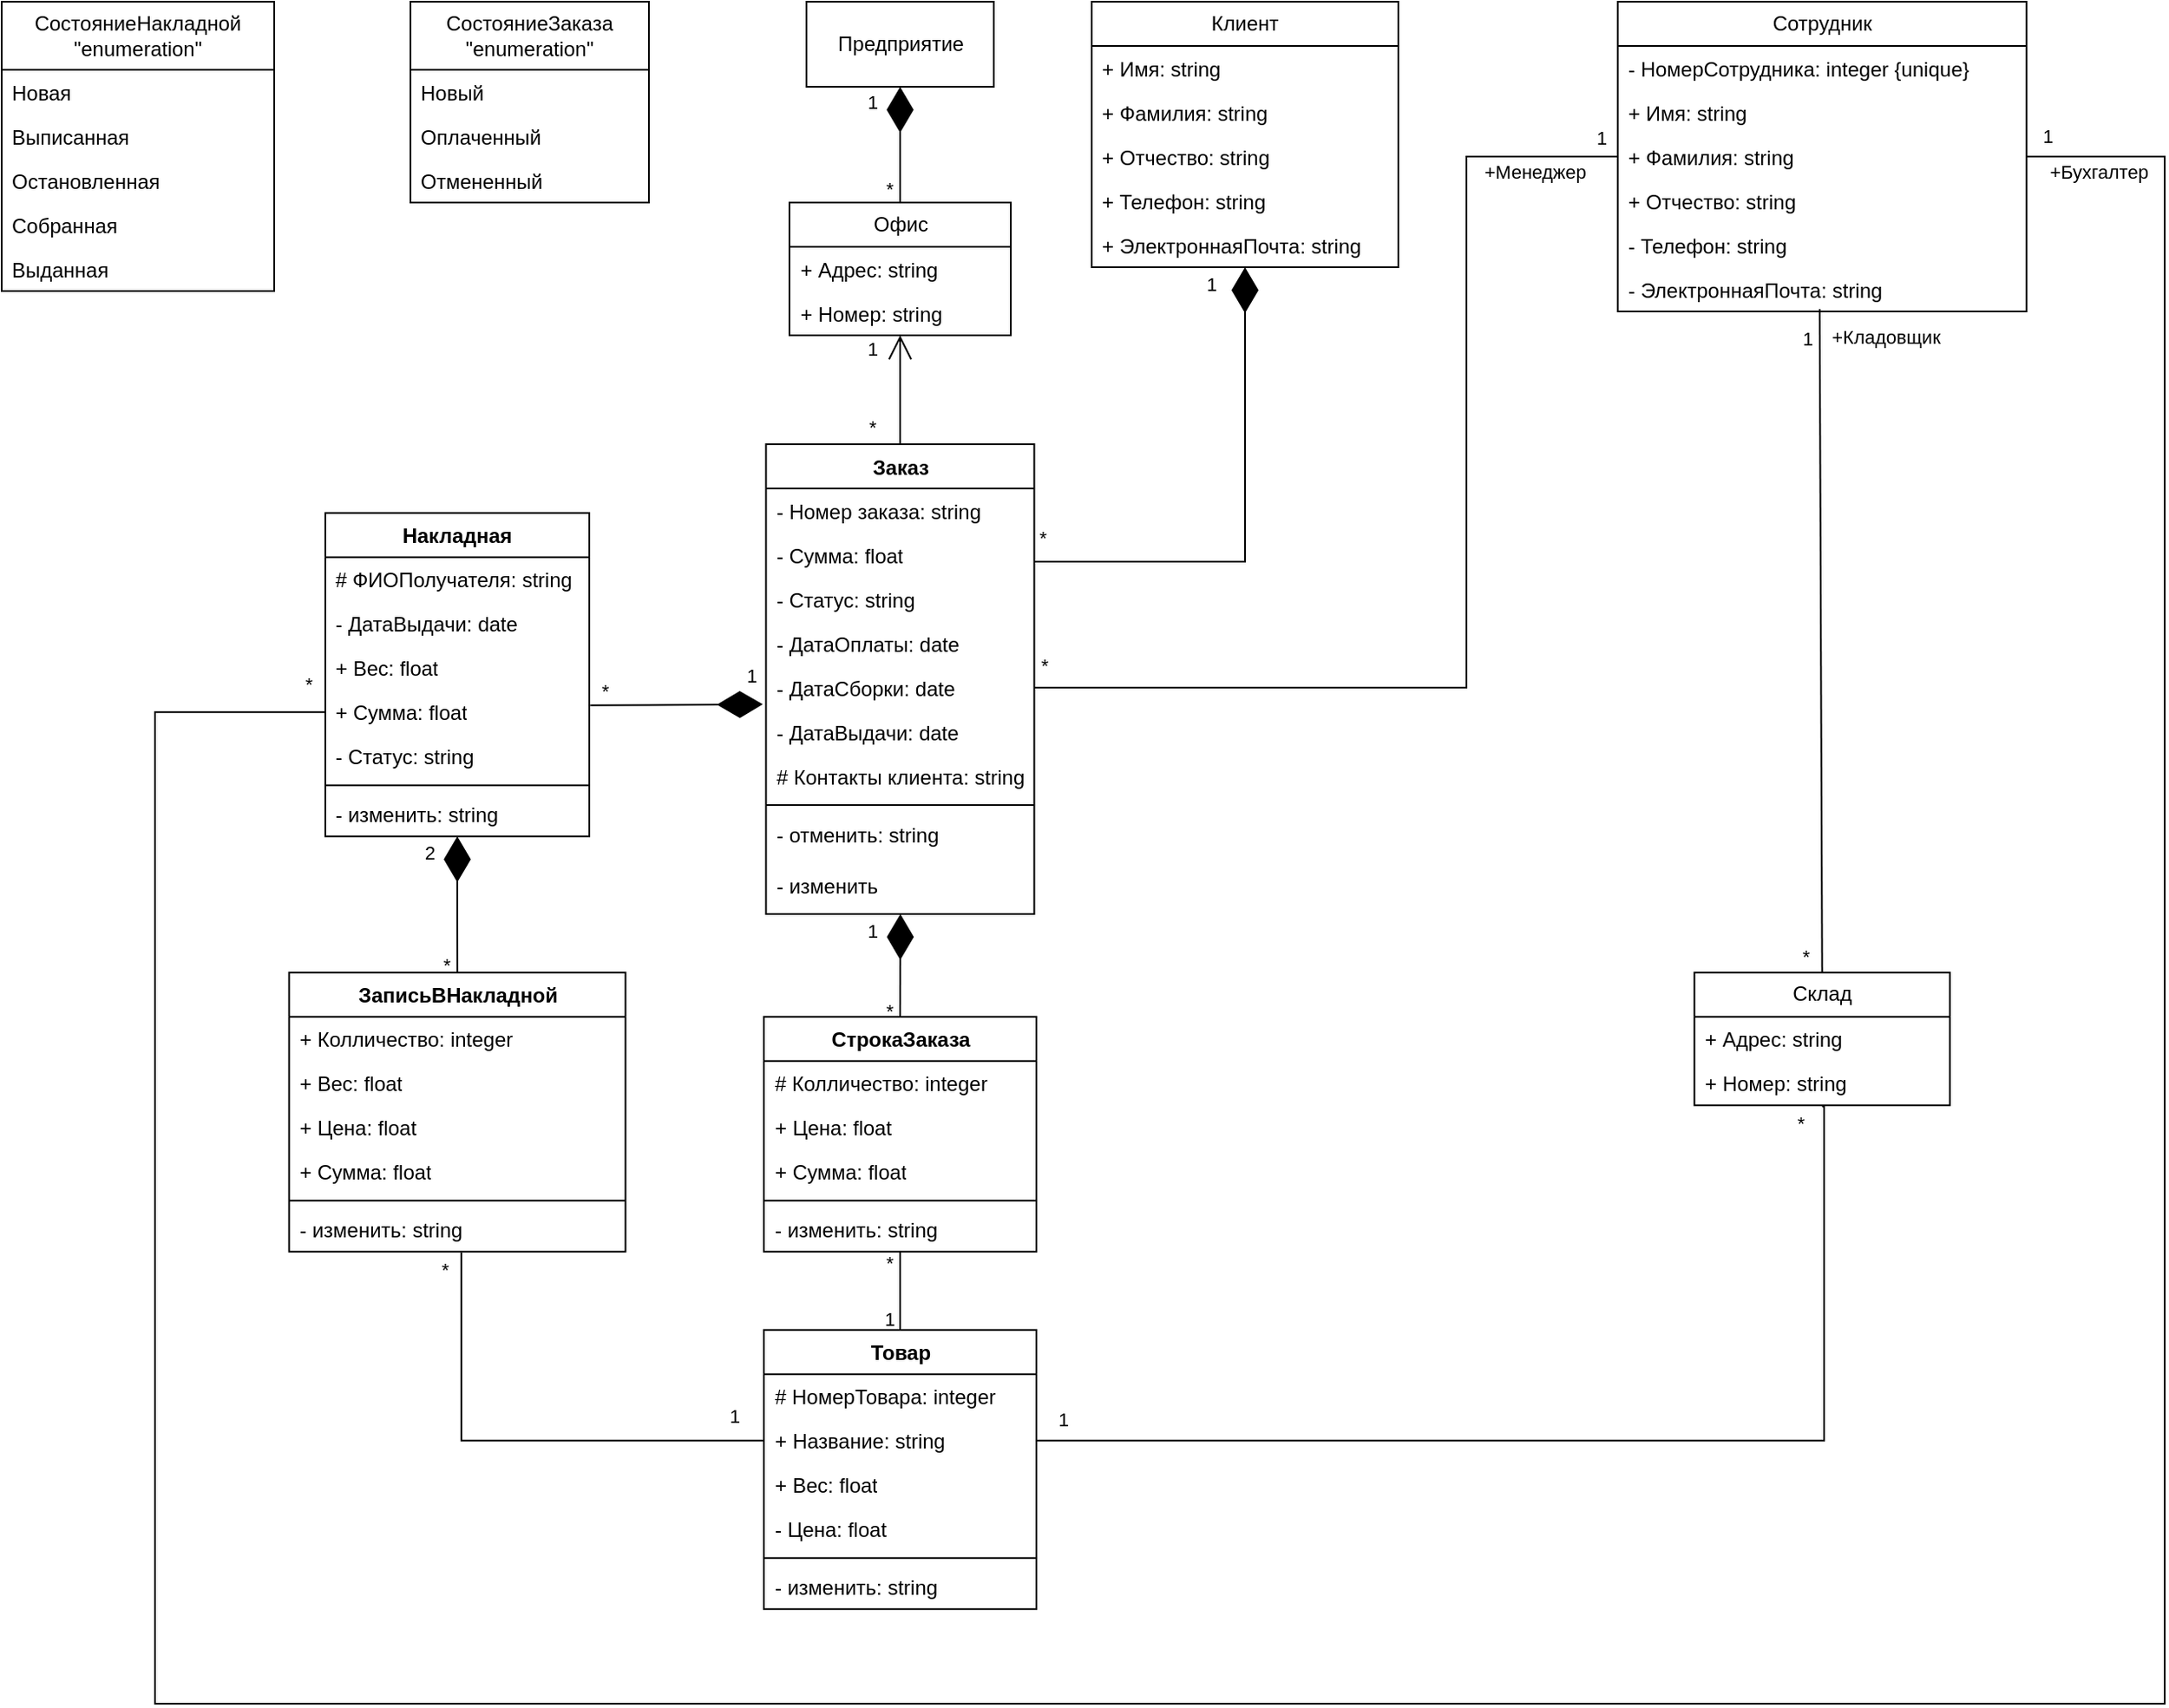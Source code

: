 <mxfile version="22.0.0" type="device">
  <diagram id="C5RBs43oDa-KdzZeNtuy" name="Page-1">
    <mxGraphModel dx="2600" dy="-134" grid="1" gridSize="10" guides="1" tooltips="1" connect="1" arrows="1" fold="1" page="1" pageScale="1" pageWidth="827" pageHeight="1169" math="0" shadow="0">
      <root>
        <mxCell id="WIyWlLk6GJQsqaUBKTNV-0" />
        <mxCell id="WIyWlLk6GJQsqaUBKTNV-1" parent="WIyWlLk6GJQsqaUBKTNV-0" />
        <mxCell id="Tn6t3iw6MKEgkCewYejQ-16" value="Предприятие" style="html=1;whiteSpace=wrap;" parent="WIyWlLk6GJQsqaUBKTNV-1" vertex="1">
          <mxGeometry x="282.5" y="1210" width="110" height="50" as="geometry" />
        </mxCell>
        <mxCell id="Tn6t3iw6MKEgkCewYejQ-17" value="" style="endArrow=diamondThin;endFill=1;endSize=24;html=1;rounded=0;entryX=0.5;entryY=1;entryDx=0;entryDy=0;exitX=0.5;exitY=0;exitDx=0;exitDy=0;" parent="WIyWlLk6GJQsqaUBKTNV-1" source="Tn6t3iw6MKEgkCewYejQ-18" target="Tn6t3iw6MKEgkCewYejQ-16" edge="1">
          <mxGeometry width="160" relative="1" as="geometry">
            <mxPoint x="337.5" y="1310" as="sourcePoint" />
            <mxPoint x="422.5" y="1230" as="targetPoint" />
          </mxGeometry>
        </mxCell>
        <mxCell id="on8kxxW5Bsh7hw02LqHn-19" value="1" style="edgeLabel;html=1;align=center;verticalAlign=middle;resizable=0;points=[];" vertex="1" connectable="0" parent="Tn6t3iw6MKEgkCewYejQ-17">
          <mxGeometry x="0.781" y="3" relative="1" as="geometry">
            <mxPoint x="-14" y="1" as="offset" />
          </mxGeometry>
        </mxCell>
        <mxCell id="on8kxxW5Bsh7hw02LqHn-20" value="*" style="edgeLabel;html=1;align=center;verticalAlign=middle;resizable=0;points=[];" vertex="1" connectable="0" parent="Tn6t3iw6MKEgkCewYejQ-17">
          <mxGeometry x="-0.752" y="1" relative="1" as="geometry">
            <mxPoint x="-6" as="offset" />
          </mxGeometry>
        </mxCell>
        <mxCell id="Tn6t3iw6MKEgkCewYejQ-18" value="Офис" style="swimlane;fontStyle=0;childLayout=stackLayout;horizontal=1;startSize=26;fillColor=none;horizontalStack=0;resizeParent=1;resizeParentMax=0;resizeLast=0;collapsible=1;marginBottom=0;whiteSpace=wrap;html=1;" parent="WIyWlLk6GJQsqaUBKTNV-1" vertex="1">
          <mxGeometry x="272.5" y="1328" width="130" height="78" as="geometry" />
        </mxCell>
        <mxCell id="Tn6t3iw6MKEgkCewYejQ-19" value="+ Адрес: string" style="text;strokeColor=none;fillColor=none;align=left;verticalAlign=top;spacingLeft=4;spacingRight=4;overflow=hidden;rotatable=0;points=[[0,0.5],[1,0.5]];portConstraint=eastwest;whiteSpace=wrap;html=1;" parent="Tn6t3iw6MKEgkCewYejQ-18" vertex="1">
          <mxGeometry y="26" width="130" height="26" as="geometry" />
        </mxCell>
        <mxCell id="Tn6t3iw6MKEgkCewYejQ-20" value="+ Номер: string" style="text;strokeColor=none;fillColor=none;align=left;verticalAlign=top;spacingLeft=4;spacingRight=4;overflow=hidden;rotatable=0;points=[[0,0.5],[1,0.5]];portConstraint=eastwest;whiteSpace=wrap;html=1;" parent="Tn6t3iw6MKEgkCewYejQ-18" vertex="1">
          <mxGeometry y="52" width="130" height="26" as="geometry" />
        </mxCell>
        <mxCell id="Tn6t3iw6MKEgkCewYejQ-22" value="Клиент" style="swimlane;fontStyle=0;childLayout=stackLayout;horizontal=1;startSize=26;fillColor=none;horizontalStack=0;resizeParent=1;resizeParentMax=0;resizeLast=0;collapsible=1;marginBottom=0;whiteSpace=wrap;html=1;" parent="WIyWlLk6GJQsqaUBKTNV-1" vertex="1">
          <mxGeometry x="450" y="1210" width="180" height="156" as="geometry" />
        </mxCell>
        <mxCell id="Tn6t3iw6MKEgkCewYejQ-23" value="+ Имя: string" style="text;strokeColor=none;fillColor=none;align=left;verticalAlign=top;spacingLeft=4;spacingRight=4;overflow=hidden;rotatable=0;points=[[0,0.5],[1,0.5]];portConstraint=eastwest;whiteSpace=wrap;html=1;" parent="Tn6t3iw6MKEgkCewYejQ-22" vertex="1">
          <mxGeometry y="26" width="180" height="26" as="geometry" />
        </mxCell>
        <mxCell id="Tn6t3iw6MKEgkCewYejQ-24" value="+ Фамилия: string" style="text;strokeColor=none;fillColor=none;align=left;verticalAlign=top;spacingLeft=4;spacingRight=4;overflow=hidden;rotatable=0;points=[[0,0.5],[1,0.5]];portConstraint=eastwest;whiteSpace=wrap;html=1;" parent="Tn6t3iw6MKEgkCewYejQ-22" vertex="1">
          <mxGeometry y="52" width="180" height="26" as="geometry" />
        </mxCell>
        <mxCell id="Tn6t3iw6MKEgkCewYejQ-26" value="+ Отчество: string" style="text;strokeColor=none;fillColor=none;align=left;verticalAlign=top;spacingLeft=4;spacingRight=4;overflow=hidden;rotatable=0;points=[[0,0.5],[1,0.5]];portConstraint=eastwest;whiteSpace=wrap;html=1;" parent="Tn6t3iw6MKEgkCewYejQ-22" vertex="1">
          <mxGeometry y="78" width="180" height="26" as="geometry" />
        </mxCell>
        <mxCell id="Tn6t3iw6MKEgkCewYejQ-27" value="+ Телефон: string" style="text;strokeColor=none;fillColor=none;align=left;verticalAlign=top;spacingLeft=4;spacingRight=4;overflow=hidden;rotatable=0;points=[[0,0.5],[1,0.5]];portConstraint=eastwest;whiteSpace=wrap;html=1;" parent="Tn6t3iw6MKEgkCewYejQ-22" vertex="1">
          <mxGeometry y="104" width="180" height="26" as="geometry" />
        </mxCell>
        <mxCell id="Tn6t3iw6MKEgkCewYejQ-28" value="+ ЭлектроннаяПочта: string" style="text;strokeColor=none;fillColor=none;align=left;verticalAlign=top;spacingLeft=4;spacingRight=4;overflow=hidden;rotatable=0;points=[[0,0.5],[1,0.5]];portConstraint=eastwest;whiteSpace=wrap;html=1;" parent="Tn6t3iw6MKEgkCewYejQ-22" vertex="1">
          <mxGeometry y="130" width="180" height="26" as="geometry" />
        </mxCell>
        <mxCell id="Tn6t3iw6MKEgkCewYejQ-29" value="" style="endArrow=open;endFill=1;endSize=12;html=1;rounded=0;entryX=0.5;entryY=1;entryDx=0;entryDy=0;exitX=0.5;exitY=0;exitDx=0;exitDy=0;" parent="WIyWlLk6GJQsqaUBKTNV-1" source="Tn6t3iw6MKEgkCewYejQ-30" target="Tn6t3iw6MKEgkCewYejQ-18" edge="1">
          <mxGeometry width="160" relative="1" as="geometry">
            <mxPoint x="382.5" y="1430" as="sourcePoint" />
            <mxPoint x="532.5" y="1310" as="targetPoint" />
          </mxGeometry>
        </mxCell>
        <mxCell id="on8kxxW5Bsh7hw02LqHn-15" value="1" style="edgeLabel;html=1;align=center;verticalAlign=middle;resizable=0;points=[];" vertex="1" connectable="0" parent="Tn6t3iw6MKEgkCewYejQ-29">
          <mxGeometry x="0.744" y="-2" relative="1" as="geometry">
            <mxPoint x="-19" as="offset" />
          </mxGeometry>
        </mxCell>
        <mxCell id="on8kxxW5Bsh7hw02LqHn-16" value="*" style="edgeLabel;html=1;align=center;verticalAlign=middle;resizable=0;points=[];" vertex="1" connectable="0" parent="Tn6t3iw6MKEgkCewYejQ-29">
          <mxGeometry x="-0.639" y="2" relative="1" as="geometry">
            <mxPoint x="-15" y="1" as="offset" />
          </mxGeometry>
        </mxCell>
        <mxCell id="Tn6t3iw6MKEgkCewYejQ-30" value="Заказ" style="swimlane;fontStyle=1;align=center;verticalAlign=top;childLayout=stackLayout;horizontal=1;startSize=26;horizontalStack=0;resizeParent=1;resizeParentMax=0;resizeLast=0;collapsible=1;marginBottom=0;whiteSpace=wrap;html=1;" parent="WIyWlLk6GJQsqaUBKTNV-1" vertex="1">
          <mxGeometry x="258.75" y="1470" width="157.5" height="276" as="geometry" />
        </mxCell>
        <mxCell id="Tn6t3iw6MKEgkCewYejQ-31" value="- Номер заказа: string" style="text;strokeColor=none;fillColor=none;align=left;verticalAlign=top;spacingLeft=4;spacingRight=4;overflow=hidden;rotatable=0;points=[[0,0.5],[1,0.5]];portConstraint=eastwest;whiteSpace=wrap;html=1;" parent="Tn6t3iw6MKEgkCewYejQ-30" vertex="1">
          <mxGeometry y="26" width="157.5" height="26" as="geometry" />
        </mxCell>
        <mxCell id="Tn6t3iw6MKEgkCewYejQ-34" value="- Сумма: float" style="text;strokeColor=none;fillColor=none;align=left;verticalAlign=top;spacingLeft=4;spacingRight=4;overflow=hidden;rotatable=0;points=[[0,0.5],[1,0.5]];portConstraint=eastwest;whiteSpace=wrap;html=1;" parent="Tn6t3iw6MKEgkCewYejQ-30" vertex="1">
          <mxGeometry y="52" width="157.5" height="26" as="geometry" />
        </mxCell>
        <mxCell id="Tn6t3iw6MKEgkCewYejQ-35" value="- Статус: string" style="text;strokeColor=none;fillColor=none;align=left;verticalAlign=top;spacingLeft=4;spacingRight=4;overflow=hidden;rotatable=0;points=[[0,0.5],[1,0.5]];portConstraint=eastwest;whiteSpace=wrap;html=1;" parent="Tn6t3iw6MKEgkCewYejQ-30" vertex="1">
          <mxGeometry y="78" width="157.5" height="26" as="geometry" />
        </mxCell>
        <mxCell id="Tn6t3iw6MKEgkCewYejQ-36" value="- ДатаОплаты: date" style="text;strokeColor=none;fillColor=none;align=left;verticalAlign=top;spacingLeft=4;spacingRight=4;overflow=hidden;rotatable=0;points=[[0,0.5],[1,0.5]];portConstraint=eastwest;whiteSpace=wrap;html=1;" parent="Tn6t3iw6MKEgkCewYejQ-30" vertex="1">
          <mxGeometry y="104" width="157.5" height="26" as="geometry" />
        </mxCell>
        <mxCell id="Tn6t3iw6MKEgkCewYejQ-37" value="- ДатаСборки: date" style="text;strokeColor=none;fillColor=none;align=left;verticalAlign=top;spacingLeft=4;spacingRight=4;overflow=hidden;rotatable=0;points=[[0,0.5],[1,0.5]];portConstraint=eastwest;whiteSpace=wrap;html=1;" parent="Tn6t3iw6MKEgkCewYejQ-30" vertex="1">
          <mxGeometry y="130" width="157.5" height="26" as="geometry" />
        </mxCell>
        <mxCell id="Tn6t3iw6MKEgkCewYejQ-38" value="- ДатаВыдачи: date" style="text;strokeColor=none;fillColor=none;align=left;verticalAlign=top;spacingLeft=4;spacingRight=4;overflow=hidden;rotatable=0;points=[[0,0.5],[1,0.5]];portConstraint=eastwest;whiteSpace=wrap;html=1;" parent="Tn6t3iw6MKEgkCewYejQ-30" vertex="1">
          <mxGeometry y="156" width="157.5" height="26" as="geometry" />
        </mxCell>
        <mxCell id="on8kxxW5Bsh7hw02LqHn-22" value="# Контакты клиента: string" style="text;strokeColor=none;fillColor=none;align=left;verticalAlign=top;spacingLeft=4;spacingRight=4;overflow=hidden;rotatable=0;points=[[0,0.5],[1,0.5]];portConstraint=eastwest;whiteSpace=wrap;html=1;" vertex="1" parent="Tn6t3iw6MKEgkCewYejQ-30">
          <mxGeometry y="182" width="157.5" height="26" as="geometry" />
        </mxCell>
        <mxCell id="Tn6t3iw6MKEgkCewYejQ-32" value="" style="line;strokeWidth=1;fillColor=none;align=left;verticalAlign=middle;spacingTop=-1;spacingLeft=3;spacingRight=3;rotatable=0;labelPosition=right;points=[];portConstraint=eastwest;strokeColor=inherit;" parent="Tn6t3iw6MKEgkCewYejQ-30" vertex="1">
          <mxGeometry y="208" width="157.5" height="8" as="geometry" />
        </mxCell>
        <mxCell id="Tn6t3iw6MKEgkCewYejQ-33" value="- отменить: string" style="text;strokeColor=none;fillColor=none;align=left;verticalAlign=top;spacingLeft=4;spacingRight=4;overflow=hidden;rotatable=0;points=[[0,0.5],[1,0.5]];portConstraint=eastwest;whiteSpace=wrap;html=1;" parent="Tn6t3iw6MKEgkCewYejQ-30" vertex="1">
          <mxGeometry y="216" width="157.5" height="30" as="geometry" />
        </mxCell>
        <mxCell id="on8kxxW5Bsh7hw02LqHn-37" value="- изменить" style="text;strokeColor=none;fillColor=none;align=left;verticalAlign=top;spacingLeft=4;spacingRight=4;overflow=hidden;rotatable=0;points=[[0,0.5],[1,0.5]];portConstraint=eastwest;whiteSpace=wrap;html=1;" vertex="1" parent="Tn6t3iw6MKEgkCewYejQ-30">
          <mxGeometry y="246" width="157.5" height="30" as="geometry" />
        </mxCell>
        <mxCell id="Tn6t3iw6MKEgkCewYejQ-41" value="" style="endArrow=diamondThin;endFill=1;endSize=24;html=1;rounded=0;entryX=0.5;entryY=1;entryDx=0;entryDy=0;edgeStyle=orthogonalEdgeStyle;exitX=1;exitY=0.25;exitDx=0;exitDy=0;" parent="WIyWlLk6GJQsqaUBKTNV-1" source="Tn6t3iw6MKEgkCewYejQ-30" target="Tn6t3iw6MKEgkCewYejQ-22" edge="1">
          <mxGeometry width="160" relative="1" as="geometry">
            <mxPoint x="420" y="1570" as="sourcePoint" />
            <mxPoint x="580" y="1450" as="targetPoint" />
          </mxGeometry>
        </mxCell>
        <mxCell id="on8kxxW5Bsh7hw02LqHn-17" value="*" style="edgeLabel;html=1;align=center;verticalAlign=middle;resizable=0;points=[];" vertex="1" connectable="0" parent="Tn6t3iw6MKEgkCewYejQ-41">
          <mxGeometry x="-0.841" y="2" relative="1" as="geometry">
            <mxPoint x="-19" y="-12" as="offset" />
          </mxGeometry>
        </mxCell>
        <mxCell id="on8kxxW5Bsh7hw02LqHn-18" value="1" style="edgeLabel;html=1;align=center;verticalAlign=middle;resizable=0;points=[];" vertex="1" connectable="0" parent="Tn6t3iw6MKEgkCewYejQ-41">
          <mxGeometry x="0.938" y="3" relative="1" as="geometry">
            <mxPoint x="-17" as="offset" />
          </mxGeometry>
        </mxCell>
        <mxCell id="Tn6t3iw6MKEgkCewYejQ-42" value="Сотрудник" style="swimlane;fontStyle=0;childLayout=stackLayout;horizontal=1;startSize=26;fillColor=none;horizontalStack=0;resizeParent=1;resizeParentMax=0;resizeLast=0;collapsible=1;marginBottom=0;whiteSpace=wrap;html=1;" parent="WIyWlLk6GJQsqaUBKTNV-1" vertex="1">
          <mxGeometry x="758.84" y="1210" width="240" height="182" as="geometry" />
        </mxCell>
        <mxCell id="Tn6t3iw6MKEgkCewYejQ-48" value="- НомерСотрудника: integer {unique}" style="text;strokeColor=none;fillColor=none;align=left;verticalAlign=top;spacingLeft=4;spacingRight=4;overflow=hidden;rotatable=0;points=[[0,0.5],[1,0.5]];portConstraint=eastwest;whiteSpace=wrap;html=1;" parent="Tn6t3iw6MKEgkCewYejQ-42" vertex="1">
          <mxGeometry y="26" width="240" height="26" as="geometry" />
        </mxCell>
        <mxCell id="Tn6t3iw6MKEgkCewYejQ-43" value="+ Имя: string" style="text;strokeColor=none;fillColor=none;align=left;verticalAlign=top;spacingLeft=4;spacingRight=4;overflow=hidden;rotatable=0;points=[[0,0.5],[1,0.5]];portConstraint=eastwest;whiteSpace=wrap;html=1;" parent="Tn6t3iw6MKEgkCewYejQ-42" vertex="1">
          <mxGeometry y="52" width="240" height="26" as="geometry" />
        </mxCell>
        <mxCell id="Tn6t3iw6MKEgkCewYejQ-44" value="+ Фамилия: string" style="text;strokeColor=none;fillColor=none;align=left;verticalAlign=top;spacingLeft=4;spacingRight=4;overflow=hidden;rotatable=0;points=[[0,0.5],[1,0.5]];portConstraint=eastwest;whiteSpace=wrap;html=1;" parent="Tn6t3iw6MKEgkCewYejQ-42" vertex="1">
          <mxGeometry y="78" width="240" height="26" as="geometry" />
        </mxCell>
        <mxCell id="Tn6t3iw6MKEgkCewYejQ-45" value="+ Отчество: string" style="text;strokeColor=none;fillColor=none;align=left;verticalAlign=top;spacingLeft=4;spacingRight=4;overflow=hidden;rotatable=0;points=[[0,0.5],[1,0.5]];portConstraint=eastwest;whiteSpace=wrap;html=1;" parent="Tn6t3iw6MKEgkCewYejQ-42" vertex="1">
          <mxGeometry y="104" width="240" height="26" as="geometry" />
        </mxCell>
        <mxCell id="Tn6t3iw6MKEgkCewYejQ-46" value="- Телефон: string" style="text;strokeColor=none;fillColor=none;align=left;verticalAlign=top;spacingLeft=4;spacingRight=4;overflow=hidden;rotatable=0;points=[[0,0.5],[1,0.5]];portConstraint=eastwest;whiteSpace=wrap;html=1;" parent="Tn6t3iw6MKEgkCewYejQ-42" vertex="1">
          <mxGeometry y="130" width="240" height="26" as="geometry" />
        </mxCell>
        <mxCell id="Tn6t3iw6MKEgkCewYejQ-47" value="- ЭлектроннаяПочта: string" style="text;strokeColor=none;fillColor=none;align=left;verticalAlign=top;spacingLeft=4;spacingRight=4;overflow=hidden;rotatable=0;points=[[0,0.5],[1,0.5]];portConstraint=eastwest;whiteSpace=wrap;html=1;" parent="Tn6t3iw6MKEgkCewYejQ-42" vertex="1">
          <mxGeometry y="156" width="240" height="26" as="geometry" />
        </mxCell>
        <mxCell id="Tn6t3iw6MKEgkCewYejQ-49" value="СостояниеЗаказа&lt;br&gt;&quot;enumeration&quot;" style="swimlane;fontStyle=0;childLayout=stackLayout;horizontal=1;startSize=40;fillColor=none;horizontalStack=0;resizeParent=1;resizeParentMax=0;resizeLast=0;collapsible=1;marginBottom=0;whiteSpace=wrap;html=1;" parent="WIyWlLk6GJQsqaUBKTNV-1" vertex="1">
          <mxGeometry x="50" y="1210" width="140" height="118" as="geometry" />
        </mxCell>
        <mxCell id="Tn6t3iw6MKEgkCewYejQ-50" value="Новый" style="text;strokeColor=none;fillColor=none;align=left;verticalAlign=top;spacingLeft=4;spacingRight=4;overflow=hidden;rotatable=0;points=[[0,0.5],[1,0.5]];portConstraint=eastwest;whiteSpace=wrap;html=1;" parent="Tn6t3iw6MKEgkCewYejQ-49" vertex="1">
          <mxGeometry y="40" width="140" height="26" as="geometry" />
        </mxCell>
        <mxCell id="Tn6t3iw6MKEgkCewYejQ-51" value="Оплаченный" style="text;strokeColor=none;fillColor=none;align=left;verticalAlign=top;spacingLeft=4;spacingRight=4;overflow=hidden;rotatable=0;points=[[0,0.5],[1,0.5]];portConstraint=eastwest;whiteSpace=wrap;html=1;" parent="Tn6t3iw6MKEgkCewYejQ-49" vertex="1">
          <mxGeometry y="66" width="140" height="26" as="geometry" />
        </mxCell>
        <mxCell id="Tn6t3iw6MKEgkCewYejQ-52" value="Отмененный" style="text;strokeColor=none;fillColor=none;align=left;verticalAlign=top;spacingLeft=4;spacingRight=4;overflow=hidden;rotatable=0;points=[[0,0.5],[1,0.5]];portConstraint=eastwest;whiteSpace=wrap;html=1;" parent="Tn6t3iw6MKEgkCewYejQ-49" vertex="1">
          <mxGeometry y="92" width="140" height="26" as="geometry" />
        </mxCell>
        <mxCell id="Tn6t3iw6MKEgkCewYejQ-55" value="СостояниеНакладной&lt;br&gt;&quot;enumeration&quot;" style="swimlane;fontStyle=0;childLayout=stackLayout;horizontal=1;startSize=40;fillColor=none;horizontalStack=0;resizeParent=1;resizeParentMax=0;resizeLast=0;collapsible=1;marginBottom=0;whiteSpace=wrap;html=1;" parent="WIyWlLk6GJQsqaUBKTNV-1" vertex="1">
          <mxGeometry x="-190" y="1210" width="160" height="170" as="geometry" />
        </mxCell>
        <mxCell id="Tn6t3iw6MKEgkCewYejQ-56" value="Новая" style="text;strokeColor=none;fillColor=none;align=left;verticalAlign=top;spacingLeft=4;spacingRight=4;overflow=hidden;rotatable=0;points=[[0,0.5],[1,0.5]];portConstraint=eastwest;whiteSpace=wrap;html=1;" parent="Tn6t3iw6MKEgkCewYejQ-55" vertex="1">
          <mxGeometry y="40" width="160" height="26" as="geometry" />
        </mxCell>
        <mxCell id="Tn6t3iw6MKEgkCewYejQ-57" value="Выписанная" style="text;strokeColor=none;fillColor=none;align=left;verticalAlign=top;spacingLeft=4;spacingRight=4;overflow=hidden;rotatable=0;points=[[0,0.5],[1,0.5]];portConstraint=eastwest;whiteSpace=wrap;html=1;" parent="Tn6t3iw6MKEgkCewYejQ-55" vertex="1">
          <mxGeometry y="66" width="160" height="26" as="geometry" />
        </mxCell>
        <mxCell id="Tn6t3iw6MKEgkCewYejQ-58" value="Остановленная" style="text;strokeColor=none;fillColor=none;align=left;verticalAlign=top;spacingLeft=4;spacingRight=4;overflow=hidden;rotatable=0;points=[[0,0.5],[1,0.5]];portConstraint=eastwest;whiteSpace=wrap;html=1;" parent="Tn6t3iw6MKEgkCewYejQ-55" vertex="1">
          <mxGeometry y="92" width="160" height="26" as="geometry" />
        </mxCell>
        <mxCell id="Tn6t3iw6MKEgkCewYejQ-59" value="Собранная" style="text;strokeColor=none;fillColor=none;align=left;verticalAlign=top;spacingLeft=4;spacingRight=4;overflow=hidden;rotatable=0;points=[[0,0.5],[1,0.5]];portConstraint=eastwest;whiteSpace=wrap;html=1;" parent="Tn6t3iw6MKEgkCewYejQ-55" vertex="1">
          <mxGeometry y="118" width="160" height="26" as="geometry" />
        </mxCell>
        <mxCell id="Tn6t3iw6MKEgkCewYejQ-60" value="Выданная" style="text;strokeColor=none;fillColor=none;align=left;verticalAlign=top;spacingLeft=4;spacingRight=4;overflow=hidden;rotatable=0;points=[[0,0.5],[1,0.5]];portConstraint=eastwest;whiteSpace=wrap;html=1;" parent="Tn6t3iw6MKEgkCewYejQ-55" vertex="1">
          <mxGeometry y="144" width="160" height="26" as="geometry" />
        </mxCell>
        <mxCell id="Tn6t3iw6MKEgkCewYejQ-64" value="" style="endArrow=none;html=1;rounded=0;edgeStyle=orthogonalEdgeStyle;entryX=0;entryY=0.5;entryDx=0;entryDy=0;exitX=1;exitY=0.5;exitDx=0;exitDy=0;" parent="WIyWlLk6GJQsqaUBKTNV-1" source="Tn6t3iw6MKEgkCewYejQ-37" target="Tn6t3iw6MKEgkCewYejQ-44" edge="1">
          <mxGeometry width="50" height="50" relative="1" as="geometry">
            <mxPoint x="660" y="1390" as="sourcePoint" />
            <mxPoint x="710" y="1340" as="targetPoint" />
            <Array as="points">
              <mxPoint x="670" y="1613" />
              <mxPoint x="670" y="1301" />
            </Array>
          </mxGeometry>
        </mxCell>
        <mxCell id="Tn6t3iw6MKEgkCewYejQ-66" value="+Менеджер" style="edgeLabel;html=1;align=center;verticalAlign=middle;resizable=0;points=[];" parent="Tn6t3iw6MKEgkCewYejQ-64" vertex="1" connectable="0">
          <mxGeometry x="0.889" y="1" relative="1" as="geometry">
            <mxPoint x="-13" y="10" as="offset" />
          </mxGeometry>
        </mxCell>
        <mxCell id="Tn6t3iw6MKEgkCewYejQ-67" value="1" style="edgeLabel;html=1;align=center;verticalAlign=middle;resizable=0;points=[];" parent="Tn6t3iw6MKEgkCewYejQ-64" vertex="1" connectable="0">
          <mxGeometry x="0.92" y="4" relative="1" as="geometry">
            <mxPoint x="16" y="-7" as="offset" />
          </mxGeometry>
        </mxCell>
        <mxCell id="Tn6t3iw6MKEgkCewYejQ-68" value="*" style="edgeLabel;html=1;align=center;verticalAlign=middle;resizable=0;points=[];" parent="Tn6t3iw6MKEgkCewYejQ-64" vertex="1" connectable="0">
          <mxGeometry x="-0.892" y="5" relative="1" as="geometry">
            <mxPoint x="-30" y="-8" as="offset" />
          </mxGeometry>
        </mxCell>
        <mxCell id="Tn6t3iw6MKEgkCewYejQ-69" value="" style="endArrow=diamondThin;endFill=1;endSize=24;html=1;rounded=0;exitX=0.5;exitY=0;exitDx=0;exitDy=0;entryX=0.501;entryY=1;entryDx=0;entryDy=0;entryPerimeter=0;" parent="WIyWlLk6GJQsqaUBKTNV-1" source="72hUQ0oy58DvvlZ1mEc8-15" target="on8kxxW5Bsh7hw02LqHn-37" edge="1">
          <mxGeometry width="160" relative="1" as="geometry">
            <mxPoint x="338" y="1780.43" as="sourcePoint" />
            <mxPoint x="338" y="1750" as="targetPoint" />
          </mxGeometry>
        </mxCell>
        <mxCell id="on8kxxW5Bsh7hw02LqHn-9" value="1" style="edgeLabel;html=1;align=center;verticalAlign=middle;resizable=0;points=[];" vertex="1" connectable="0" parent="Tn6t3iw6MKEgkCewYejQ-69">
          <mxGeometry x="0.67" relative="1" as="geometry">
            <mxPoint x="-17" as="offset" />
          </mxGeometry>
        </mxCell>
        <mxCell id="on8kxxW5Bsh7hw02LqHn-10" value="*" style="edgeLabel;html=1;align=center;verticalAlign=middle;resizable=0;points=[];" vertex="1" connectable="0" parent="Tn6t3iw6MKEgkCewYejQ-69">
          <mxGeometry x="-0.78" y="1" relative="1" as="geometry">
            <mxPoint x="-6" y="3" as="offset" />
          </mxGeometry>
        </mxCell>
        <mxCell id="Tn6t3iw6MKEgkCewYejQ-87" value="" style="edgeStyle=orthogonalEdgeStyle;rounded=0;orthogonalLoop=1;jettySize=auto;html=1;endArrow=none;endFill=0;startArrow=diamondThin;startFill=1;startSize=24;" parent="WIyWlLk6GJQsqaUBKTNV-1" source="Tn6t3iw6MKEgkCewYejQ-70" target="Tn6t3iw6MKEgkCewYejQ-81" edge="1">
          <mxGeometry relative="1" as="geometry" />
        </mxCell>
        <mxCell id="on8kxxW5Bsh7hw02LqHn-11" value="2" style="edgeLabel;html=1;align=center;verticalAlign=middle;resizable=0;points=[];" vertex="1" connectable="0" parent="Tn6t3iw6MKEgkCewYejQ-87">
          <mxGeometry x="-0.775" y="-4" relative="1" as="geometry">
            <mxPoint x="-13" as="offset" />
          </mxGeometry>
        </mxCell>
        <mxCell id="on8kxxW5Bsh7hw02LqHn-12" value="*" style="edgeLabel;html=1;align=center;verticalAlign=middle;resizable=0;points=[];" vertex="1" connectable="0" parent="Tn6t3iw6MKEgkCewYejQ-87">
          <mxGeometry x="0.719" relative="1" as="geometry">
            <mxPoint x="-7" y="6" as="offset" />
          </mxGeometry>
        </mxCell>
        <mxCell id="Tn6t3iw6MKEgkCewYejQ-70" value="Накладная" style="swimlane;fontStyle=1;align=center;verticalAlign=top;childLayout=stackLayout;horizontal=1;startSize=26;horizontalStack=0;resizeParent=1;resizeParentMax=0;resizeLast=0;collapsible=1;marginBottom=0;whiteSpace=wrap;html=1;" parent="WIyWlLk6GJQsqaUBKTNV-1" vertex="1">
          <mxGeometry y="1510.43" width="155" height="190" as="geometry" />
        </mxCell>
        <mxCell id="Tn6t3iw6MKEgkCewYejQ-71" value="# ФИОПолучателя: string" style="text;strokeColor=none;fillColor=none;align=left;verticalAlign=top;spacingLeft=4;spacingRight=4;overflow=hidden;rotatable=0;points=[[0,0.5],[1,0.5]];portConstraint=eastwest;whiteSpace=wrap;html=1;" parent="Tn6t3iw6MKEgkCewYejQ-70" vertex="1">
          <mxGeometry y="26" width="155" height="26" as="geometry" />
        </mxCell>
        <mxCell id="Tn6t3iw6MKEgkCewYejQ-72" value="- ДатаВыдачи: date" style="text;strokeColor=none;fillColor=none;align=left;verticalAlign=top;spacingLeft=4;spacingRight=4;overflow=hidden;rotatable=0;points=[[0,0.5],[1,0.5]];portConstraint=eastwest;whiteSpace=wrap;html=1;" parent="Tn6t3iw6MKEgkCewYejQ-70" vertex="1">
          <mxGeometry y="52" width="155" height="26" as="geometry" />
        </mxCell>
        <mxCell id="Tn6t3iw6MKEgkCewYejQ-73" value="+ Вес: float" style="text;strokeColor=none;fillColor=none;align=left;verticalAlign=top;spacingLeft=4;spacingRight=4;overflow=hidden;rotatable=0;points=[[0,0.5],[1,0.5]];portConstraint=eastwest;whiteSpace=wrap;html=1;" parent="Tn6t3iw6MKEgkCewYejQ-70" vertex="1">
          <mxGeometry y="78" width="155" height="26" as="geometry" />
        </mxCell>
        <mxCell id="Tn6t3iw6MKEgkCewYejQ-74" value="+ Сумма: float" style="text;strokeColor=none;fillColor=none;align=left;verticalAlign=top;spacingLeft=4;spacingRight=4;overflow=hidden;rotatable=0;points=[[0,0.5],[1,0.5]];portConstraint=eastwest;whiteSpace=wrap;html=1;" parent="Tn6t3iw6MKEgkCewYejQ-70" vertex="1">
          <mxGeometry y="104" width="155" height="26" as="geometry" />
        </mxCell>
        <mxCell id="Tn6t3iw6MKEgkCewYejQ-75" value="- Статус: string" style="text;strokeColor=none;fillColor=none;align=left;verticalAlign=top;spacingLeft=4;spacingRight=4;overflow=hidden;rotatable=0;points=[[0,0.5],[1,0.5]];portConstraint=eastwest;whiteSpace=wrap;html=1;" parent="Tn6t3iw6MKEgkCewYejQ-70" vertex="1">
          <mxGeometry y="130" width="155" height="26" as="geometry" />
        </mxCell>
        <mxCell id="on8kxxW5Bsh7hw02LqHn-43" value="" style="line;strokeWidth=1;fillColor=none;align=left;verticalAlign=middle;spacingTop=-1;spacingLeft=3;spacingRight=3;rotatable=0;labelPosition=right;points=[];portConstraint=eastwest;strokeColor=inherit;" vertex="1" parent="Tn6t3iw6MKEgkCewYejQ-70">
          <mxGeometry y="156" width="155" height="8" as="geometry" />
        </mxCell>
        <mxCell id="on8kxxW5Bsh7hw02LqHn-44" value="- изменить: string" style="text;strokeColor=none;fillColor=none;align=left;verticalAlign=top;spacingLeft=4;spacingRight=4;overflow=hidden;rotatable=0;points=[[0,0.5],[1,0.5]];portConstraint=eastwest;whiteSpace=wrap;html=1;" vertex="1" parent="Tn6t3iw6MKEgkCewYejQ-70">
          <mxGeometry y="164" width="155" height="26" as="geometry" />
        </mxCell>
        <mxCell id="Tn6t3iw6MKEgkCewYejQ-80" value="" style="endArrow=diamondThin;endFill=1;endSize=24;html=1;rounded=0;entryX=-0.012;entryY=0.877;entryDx=0;entryDy=0;exitX=1.004;exitY=0.346;exitDx=0;exitDy=0;exitPerimeter=0;entryPerimeter=0;" parent="WIyWlLk6GJQsqaUBKTNV-1" source="Tn6t3iw6MKEgkCewYejQ-74" target="Tn6t3iw6MKEgkCewYejQ-37" edge="1">
          <mxGeometry width="160" relative="1" as="geometry">
            <mxPoint x="300" y="1530.43" as="sourcePoint" />
            <mxPoint x="460" y="1530.43" as="targetPoint" />
          </mxGeometry>
        </mxCell>
        <mxCell id="on8kxxW5Bsh7hw02LqHn-13" value="*" style="edgeLabel;html=1;align=center;verticalAlign=middle;resizable=0;points=[];" vertex="1" connectable="0" parent="Tn6t3iw6MKEgkCewYejQ-80">
          <mxGeometry x="-0.843" y="1" relative="1" as="geometry">
            <mxPoint y="-8" as="offset" />
          </mxGeometry>
        </mxCell>
        <mxCell id="on8kxxW5Bsh7hw02LqHn-14" value="1" style="edgeLabel;html=1;align=center;verticalAlign=middle;resizable=0;points=[];" vertex="1" connectable="0" parent="Tn6t3iw6MKEgkCewYejQ-80">
          <mxGeometry x="0.776" y="2" relative="1" as="geometry">
            <mxPoint x="4" y="-15" as="offset" />
          </mxGeometry>
        </mxCell>
        <mxCell id="Tn6t3iw6MKEgkCewYejQ-81" value="ЗаписьВНакладной" style="swimlane;fontStyle=1;align=center;verticalAlign=top;childLayout=stackLayout;horizontal=1;startSize=26;horizontalStack=0;resizeParent=1;resizeParentMax=0;resizeLast=0;collapsible=1;marginBottom=0;whiteSpace=wrap;html=1;" parent="WIyWlLk6GJQsqaUBKTNV-1" vertex="1">
          <mxGeometry x="-21.25" y="1780.43" width="197.5" height="164" as="geometry" />
        </mxCell>
        <mxCell id="Tn6t3iw6MKEgkCewYejQ-82" value="+ Колличество: integer" style="text;strokeColor=none;fillColor=none;align=left;verticalAlign=top;spacingLeft=4;spacingRight=4;overflow=hidden;rotatable=0;points=[[0,0.5],[1,0.5]];portConstraint=eastwest;whiteSpace=wrap;html=1;" parent="Tn6t3iw6MKEgkCewYejQ-81" vertex="1">
          <mxGeometry y="26" width="197.5" height="26" as="geometry" />
        </mxCell>
        <mxCell id="Tn6t3iw6MKEgkCewYejQ-83" value="+ Вес: float" style="text;strokeColor=none;fillColor=none;align=left;verticalAlign=top;spacingLeft=4;spacingRight=4;overflow=hidden;rotatable=0;points=[[0,0.5],[1,0.5]];portConstraint=eastwest;whiteSpace=wrap;html=1;" parent="Tn6t3iw6MKEgkCewYejQ-81" vertex="1">
          <mxGeometry y="52" width="197.5" height="26" as="geometry" />
        </mxCell>
        <mxCell id="Tn6t3iw6MKEgkCewYejQ-84" value="+ Цена: float" style="text;strokeColor=none;fillColor=none;align=left;verticalAlign=top;spacingLeft=4;spacingRight=4;overflow=hidden;rotatable=0;points=[[0,0.5],[1,0.5]];portConstraint=eastwest;whiteSpace=wrap;html=1;" parent="Tn6t3iw6MKEgkCewYejQ-81" vertex="1">
          <mxGeometry y="78" width="197.5" height="26" as="geometry" />
        </mxCell>
        <mxCell id="Tn6t3iw6MKEgkCewYejQ-85" value="+ Сумма: float" style="text;strokeColor=none;fillColor=none;align=left;verticalAlign=top;spacingLeft=4;spacingRight=4;overflow=hidden;rotatable=0;points=[[0,0.5],[1,0.5]];portConstraint=eastwest;whiteSpace=wrap;html=1;" parent="Tn6t3iw6MKEgkCewYejQ-81" vertex="1">
          <mxGeometry y="104" width="197.5" height="26" as="geometry" />
        </mxCell>
        <mxCell id="on8kxxW5Bsh7hw02LqHn-41" value="" style="line;strokeWidth=1;fillColor=none;align=left;verticalAlign=middle;spacingTop=-1;spacingLeft=3;spacingRight=3;rotatable=0;labelPosition=right;points=[];portConstraint=eastwest;strokeColor=inherit;" vertex="1" parent="Tn6t3iw6MKEgkCewYejQ-81">
          <mxGeometry y="130" width="197.5" height="8" as="geometry" />
        </mxCell>
        <mxCell id="on8kxxW5Bsh7hw02LqHn-42" value="- изменить: string" style="text;strokeColor=none;fillColor=none;align=left;verticalAlign=top;spacingLeft=4;spacingRight=4;overflow=hidden;rotatable=0;points=[[0,0.5],[1,0.5]];portConstraint=eastwest;whiteSpace=wrap;html=1;" vertex="1" parent="Tn6t3iw6MKEgkCewYejQ-81">
          <mxGeometry y="138" width="197.5" height="26" as="geometry" />
        </mxCell>
        <mxCell id="72hUQ0oy58DvvlZ1mEc8-3" value="Склад" style="swimlane;fontStyle=0;childLayout=stackLayout;horizontal=1;startSize=26;fillColor=none;horizontalStack=0;resizeParent=1;resizeParentMax=0;resizeLast=0;collapsible=1;marginBottom=0;whiteSpace=wrap;html=1;" parent="WIyWlLk6GJQsqaUBKTNV-1" vertex="1">
          <mxGeometry x="803.84" y="1780.43" width="150" height="78" as="geometry" />
        </mxCell>
        <mxCell id="72hUQ0oy58DvvlZ1mEc8-4" value="+ Адрес: string" style="text;strokeColor=none;fillColor=none;align=left;verticalAlign=top;spacingLeft=4;spacingRight=4;overflow=hidden;rotatable=0;points=[[0,0.5],[1,0.5]];portConstraint=eastwest;whiteSpace=wrap;html=1;" parent="72hUQ0oy58DvvlZ1mEc8-3" vertex="1">
          <mxGeometry y="26" width="150" height="26" as="geometry" />
        </mxCell>
        <mxCell id="72hUQ0oy58DvvlZ1mEc8-5" value="+ Номер: string" style="text;strokeColor=none;fillColor=none;align=left;verticalAlign=top;spacingLeft=4;spacingRight=4;overflow=hidden;rotatable=0;points=[[0,0.5],[1,0.5]];portConstraint=eastwest;whiteSpace=wrap;html=1;" parent="72hUQ0oy58DvvlZ1mEc8-3" vertex="1">
          <mxGeometry y="52" width="150" height="26" as="geometry" />
        </mxCell>
        <mxCell id="72hUQ0oy58DvvlZ1mEc8-11" value="" style="endArrow=none;html=1;rounded=0;entryX=0.5;entryY=0;entryDx=0;entryDy=0;exitX=0.494;exitY=0.945;exitDx=0;exitDy=0;exitPerimeter=0;" parent="WIyWlLk6GJQsqaUBKTNV-1" source="Tn6t3iw6MKEgkCewYejQ-47" target="72hUQ0oy58DvvlZ1mEc8-3" edge="1">
          <mxGeometry width="50" height="50" relative="1" as="geometry">
            <mxPoint x="588.84" y="1580" as="sourcePoint" />
            <mxPoint x="638.84" y="1530" as="targetPoint" />
          </mxGeometry>
        </mxCell>
        <mxCell id="72hUQ0oy58DvvlZ1mEc8-12" value="+Кладовщик" style="edgeLabel;html=1;align=center;verticalAlign=middle;resizable=0;points=[];" parent="72hUQ0oy58DvvlZ1mEc8-11" vertex="1" connectable="0">
          <mxGeometry x="-0.704" y="1" relative="1" as="geometry">
            <mxPoint x="37" y="-41" as="offset" />
          </mxGeometry>
        </mxCell>
        <mxCell id="72hUQ0oy58DvvlZ1mEc8-13" value="1" style="edgeLabel;html=1;align=center;verticalAlign=middle;resizable=0;points=[];" parent="72hUQ0oy58DvvlZ1mEc8-11" vertex="1" connectable="0">
          <mxGeometry x="-0.683" y="-8" relative="1" as="geometry">
            <mxPoint y="-45" as="offset" />
          </mxGeometry>
        </mxCell>
        <mxCell id="72hUQ0oy58DvvlZ1mEc8-14" value="*" style="edgeLabel;html=1;align=center;verticalAlign=middle;resizable=0;points=[];" parent="72hUQ0oy58DvvlZ1mEc8-11" vertex="1" connectable="0">
          <mxGeometry x="0.709" y="2" relative="1" as="geometry">
            <mxPoint x="-12" y="47" as="offset" />
          </mxGeometry>
        </mxCell>
        <mxCell id="72hUQ0oy58DvvlZ1mEc8-24" value="" style="edgeStyle=orthogonalEdgeStyle;rounded=0;orthogonalLoop=1;jettySize=auto;html=1;endArrow=none;endFill=0;" parent="WIyWlLk6GJQsqaUBKTNV-1" source="72hUQ0oy58DvvlZ1mEc8-15" target="72hUQ0oy58DvvlZ1mEc8-20" edge="1">
          <mxGeometry relative="1" as="geometry" />
        </mxCell>
        <mxCell id="on8kxxW5Bsh7hw02LqHn-7" value="1" style="edgeLabel;html=1;align=center;verticalAlign=middle;resizable=0;points=[];" vertex="1" connectable="0" parent="72hUQ0oy58DvvlZ1mEc8-24">
          <mxGeometry x="0.8" relative="1" as="geometry">
            <mxPoint x="-7" y="-2" as="offset" />
          </mxGeometry>
        </mxCell>
        <mxCell id="on8kxxW5Bsh7hw02LqHn-8" value="*" style="edgeLabel;html=1;align=center;verticalAlign=middle;resizable=0;points=[];" vertex="1" connectable="0" parent="72hUQ0oy58DvvlZ1mEc8-24">
          <mxGeometry x="-0.8" relative="1" as="geometry">
            <mxPoint x="-7" y="2" as="offset" />
          </mxGeometry>
        </mxCell>
        <mxCell id="72hUQ0oy58DvvlZ1mEc8-15" value="СтрокаЗаказа" style="swimlane;fontStyle=1;align=center;verticalAlign=top;childLayout=stackLayout;horizontal=1;startSize=26;horizontalStack=0;resizeParent=1;resizeParentMax=0;resizeLast=0;collapsible=1;marginBottom=0;whiteSpace=wrap;html=1;" parent="WIyWlLk6GJQsqaUBKTNV-1" vertex="1">
          <mxGeometry x="257.5" y="1806.43" width="160" height="138" as="geometry" />
        </mxCell>
        <mxCell id="72hUQ0oy58DvvlZ1mEc8-16" value="# Колличество: integer" style="text;strokeColor=none;fillColor=none;align=left;verticalAlign=top;spacingLeft=4;spacingRight=4;overflow=hidden;rotatable=0;points=[[0,0.5],[1,0.5]];portConstraint=eastwest;whiteSpace=wrap;html=1;" parent="72hUQ0oy58DvvlZ1mEc8-15" vertex="1">
          <mxGeometry y="26" width="160" height="26" as="geometry" />
        </mxCell>
        <mxCell id="72hUQ0oy58DvvlZ1mEc8-18" value="+ Цена: float" style="text;strokeColor=none;fillColor=none;align=left;verticalAlign=top;spacingLeft=4;spacingRight=4;overflow=hidden;rotatable=0;points=[[0,0.5],[1,0.5]];portConstraint=eastwest;whiteSpace=wrap;html=1;" parent="72hUQ0oy58DvvlZ1mEc8-15" vertex="1">
          <mxGeometry y="52" width="160" height="26" as="geometry" />
        </mxCell>
        <mxCell id="72hUQ0oy58DvvlZ1mEc8-19" value="+ Сумма: float" style="text;strokeColor=none;fillColor=none;align=left;verticalAlign=top;spacingLeft=4;spacingRight=4;overflow=hidden;rotatable=0;points=[[0,0.5],[1,0.5]];portConstraint=eastwest;whiteSpace=wrap;html=1;" parent="72hUQ0oy58DvvlZ1mEc8-15" vertex="1">
          <mxGeometry y="78" width="160" height="26" as="geometry" />
        </mxCell>
        <mxCell id="on8kxxW5Bsh7hw02LqHn-38" value="" style="line;strokeWidth=1;fillColor=none;align=left;verticalAlign=middle;spacingTop=-1;spacingLeft=3;spacingRight=3;rotatable=0;labelPosition=right;points=[];portConstraint=eastwest;strokeColor=inherit;" vertex="1" parent="72hUQ0oy58DvvlZ1mEc8-15">
          <mxGeometry y="104" width="160" height="8" as="geometry" />
        </mxCell>
        <mxCell id="on8kxxW5Bsh7hw02LqHn-40" value="- изменить: string" style="text;strokeColor=none;fillColor=none;align=left;verticalAlign=top;spacingLeft=4;spacingRight=4;overflow=hidden;rotatable=0;points=[[0,0.5],[1,0.5]];portConstraint=eastwest;whiteSpace=wrap;html=1;" vertex="1" parent="72hUQ0oy58DvvlZ1mEc8-15">
          <mxGeometry y="112" width="160" height="26" as="geometry" />
        </mxCell>
        <mxCell id="72hUQ0oy58DvvlZ1mEc8-20" value="Товар" style="swimlane;fontStyle=1;align=center;verticalAlign=top;childLayout=stackLayout;horizontal=1;startSize=26;horizontalStack=0;resizeParent=1;resizeParentMax=0;resizeLast=0;collapsible=1;marginBottom=0;whiteSpace=wrap;html=1;" parent="WIyWlLk6GJQsqaUBKTNV-1" vertex="1">
          <mxGeometry x="257.5" y="1990.43" width="160" height="164" as="geometry" />
        </mxCell>
        <mxCell id="72hUQ0oy58DvvlZ1mEc8-22" value="# НомерТовара: integer" style="text;strokeColor=none;fillColor=none;align=left;verticalAlign=top;spacingLeft=4;spacingRight=4;overflow=hidden;rotatable=0;points=[[0,0.5],[1,0.5]];portConstraint=eastwest;whiteSpace=wrap;html=1;" parent="72hUQ0oy58DvvlZ1mEc8-20" vertex="1">
          <mxGeometry y="26" width="160" height="26" as="geometry" />
        </mxCell>
        <mxCell id="72hUQ0oy58DvvlZ1mEc8-26" value="+ Название: string" style="text;strokeColor=none;fillColor=none;align=left;verticalAlign=top;spacingLeft=4;spacingRight=4;overflow=hidden;rotatable=0;points=[[0,0.5],[1,0.5]];portConstraint=eastwest;whiteSpace=wrap;html=1;" parent="72hUQ0oy58DvvlZ1mEc8-20" vertex="1">
          <mxGeometry y="52" width="160" height="26" as="geometry" />
        </mxCell>
        <mxCell id="72hUQ0oy58DvvlZ1mEc8-23" value="+ Вес: float" style="text;strokeColor=none;fillColor=none;align=left;verticalAlign=top;spacingLeft=4;spacingRight=4;overflow=hidden;rotatable=0;points=[[0,0.5],[1,0.5]];portConstraint=eastwest;whiteSpace=wrap;html=1;" parent="72hUQ0oy58DvvlZ1mEc8-20" vertex="1">
          <mxGeometry y="78" width="160" height="26" as="geometry" />
        </mxCell>
        <mxCell id="72hUQ0oy58DvvlZ1mEc8-25" value="- Цена: float" style="text;strokeColor=none;fillColor=none;align=left;verticalAlign=top;spacingLeft=4;spacingRight=4;overflow=hidden;rotatable=0;points=[[0,0.5],[1,0.5]];portConstraint=eastwest;whiteSpace=wrap;html=1;" parent="72hUQ0oy58DvvlZ1mEc8-20" vertex="1">
          <mxGeometry y="104" width="160" height="26" as="geometry" />
        </mxCell>
        <mxCell id="on8kxxW5Bsh7hw02LqHn-36" value="" style="line;strokeWidth=1;fillColor=none;align=left;verticalAlign=middle;spacingTop=-1;spacingLeft=3;spacingRight=3;rotatable=0;labelPosition=right;points=[];portConstraint=eastwest;strokeColor=inherit;" vertex="1" parent="72hUQ0oy58DvvlZ1mEc8-20">
          <mxGeometry y="130" width="160" height="8" as="geometry" />
        </mxCell>
        <mxCell id="on8kxxW5Bsh7hw02LqHn-23" value="- изменить: string" style="text;strokeColor=none;fillColor=none;align=left;verticalAlign=top;spacingLeft=4;spacingRight=4;overflow=hidden;rotatable=0;points=[[0,0.5],[1,0.5]];portConstraint=eastwest;whiteSpace=wrap;html=1;" vertex="1" parent="72hUQ0oy58DvvlZ1mEc8-20">
          <mxGeometry y="138" width="160" height="26" as="geometry" />
        </mxCell>
        <mxCell id="72hUQ0oy58DvvlZ1mEc8-27" value="" style="endArrow=none;html=1;rounded=0;edgeStyle=orthogonalEdgeStyle;entryX=0;entryY=0.5;entryDx=0;entryDy=0;exitX=0.512;exitY=1.018;exitDx=0;exitDy=0;exitPerimeter=0;" parent="WIyWlLk6GJQsqaUBKTNV-1" target="72hUQ0oy58DvvlZ1mEc8-26" edge="1" source="on8kxxW5Bsh7hw02LqHn-42">
          <mxGeometry width="50" height="50" relative="1" as="geometry">
            <mxPoint x="80" y="1950" as="sourcePoint" />
            <mxPoint x="197.5" y="2115.43" as="targetPoint" />
          </mxGeometry>
        </mxCell>
        <mxCell id="on8kxxW5Bsh7hw02LqHn-5" value="*" style="edgeLabel;html=1;align=center;verticalAlign=middle;resizable=0;points=[];" vertex="1" connectable="0" parent="72hUQ0oy58DvvlZ1mEc8-27">
          <mxGeometry x="-0.955" relative="1" as="geometry">
            <mxPoint x="-10" y="3" as="offset" />
          </mxGeometry>
        </mxCell>
        <mxCell id="on8kxxW5Bsh7hw02LqHn-6" value="1" style="edgeLabel;html=1;align=center;verticalAlign=middle;resizable=0;points=[];" vertex="1" connectable="0" parent="72hUQ0oy58DvvlZ1mEc8-27">
          <mxGeometry x="0.934" y="1" relative="1" as="geometry">
            <mxPoint x="-8" y="-14" as="offset" />
          </mxGeometry>
        </mxCell>
        <mxCell id="72hUQ0oy58DvvlZ1mEc8-28" value="" style="endArrow=none;html=1;rounded=0;exitX=1;exitY=0.5;exitDx=0;exitDy=0;entryX=0.5;entryY=1.025;entryDx=0;entryDy=0;entryPerimeter=0;edgeStyle=orthogonalEdgeStyle;" parent="WIyWlLk6GJQsqaUBKTNV-1" source="72hUQ0oy58DvvlZ1mEc8-26" target="72hUQ0oy58DvvlZ1mEc8-5" edge="1">
          <mxGeometry width="50" height="50" relative="1" as="geometry">
            <mxPoint x="560" y="1780" as="sourcePoint" />
            <mxPoint x="760" y="1670" as="targetPoint" />
            <Array as="points">
              <mxPoint x="880" y="2055" />
              <mxPoint x="880" y="1859" />
            </Array>
          </mxGeometry>
        </mxCell>
        <mxCell id="on8kxxW5Bsh7hw02LqHn-3" value="1" style="edgeLabel;html=1;align=center;verticalAlign=middle;resizable=0;points=[];" vertex="1" connectable="0" parent="72hUQ0oy58DvvlZ1mEc8-28">
          <mxGeometry x="-0.954" y="-1" relative="1" as="geometry">
            <mxPoint y="-14" as="offset" />
          </mxGeometry>
        </mxCell>
        <mxCell id="on8kxxW5Bsh7hw02LqHn-4" value="*" style="edgeLabel;html=1;align=center;verticalAlign=middle;resizable=0;points=[];" vertex="1" connectable="0" parent="72hUQ0oy58DvvlZ1mEc8-28">
          <mxGeometry x="0.967" y="1" relative="1" as="geometry">
            <mxPoint x="-13" as="offset" />
          </mxGeometry>
        </mxCell>
        <mxCell id="on8kxxW5Bsh7hw02LqHn-45" value="" style="endArrow=none;html=1;rounded=0;edgeStyle=orthogonalEdgeStyle;entryX=0;entryY=0.5;entryDx=0;entryDy=0;exitX=1;exitY=0.5;exitDx=0;exitDy=0;" edge="1" parent="WIyWlLk6GJQsqaUBKTNV-1" source="Tn6t3iw6MKEgkCewYejQ-44" target="Tn6t3iw6MKEgkCewYejQ-74">
          <mxGeometry width="50" height="50" relative="1" as="geometry">
            <mxPoint x="330" y="1810" as="sourcePoint" />
            <mxPoint x="-110" y="1640" as="targetPoint" />
            <Array as="points">
              <mxPoint x="1080" y="1301" />
              <mxPoint x="1080" y="2210" />
              <mxPoint x="-100" y="2210" />
              <mxPoint x="-100" y="1627" />
            </Array>
          </mxGeometry>
        </mxCell>
        <mxCell id="on8kxxW5Bsh7hw02LqHn-46" value="1&lt;br&gt;" style="edgeLabel;html=1;align=center;verticalAlign=middle;resizable=0;points=[];" vertex="1" connectable="0" parent="on8kxxW5Bsh7hw02LqHn-45">
          <mxGeometry x="-0.979" y="1" relative="1" as="geometry">
            <mxPoint x="-18" y="-11" as="offset" />
          </mxGeometry>
        </mxCell>
        <mxCell id="on8kxxW5Bsh7hw02LqHn-47" value="+Бухгалтер" style="edgeLabel;html=1;align=center;verticalAlign=middle;resizable=0;points=[];" vertex="1" connectable="0" parent="on8kxxW5Bsh7hw02LqHn-45">
          <mxGeometry x="-0.964" y="2" relative="1" as="geometry">
            <mxPoint x="-10" y="11" as="offset" />
          </mxGeometry>
        </mxCell>
        <mxCell id="on8kxxW5Bsh7hw02LqHn-48" value="*" style="edgeLabel;html=1;align=center;verticalAlign=middle;resizable=0;points=[];" vertex="1" connectable="0" parent="on8kxxW5Bsh7hw02LqHn-45">
          <mxGeometry x="0.988" y="2" relative="1" as="geometry">
            <mxPoint x="7" y="-15" as="offset" />
          </mxGeometry>
        </mxCell>
      </root>
    </mxGraphModel>
  </diagram>
</mxfile>
